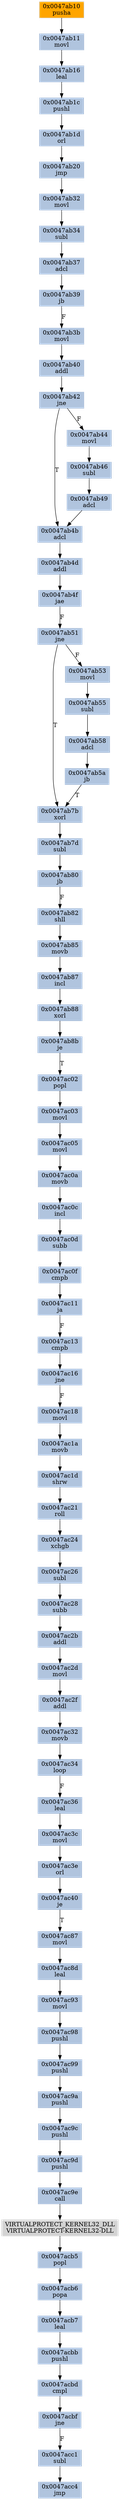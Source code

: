 strict digraph G {
	graph [bgcolor=transparent,
		name=G
	];
	node [color=lightsteelblue,
		fillcolor=lightsteelblue,
		shape=rectangle,
		style=filled
	];
	"0x0047ab88"	[label="0x0047ab88
xorl"];
	"0x0047ab8b"	[label="0x0047ab8b
je"];
	"0x0047ab88" -> "0x0047ab8b"	[color="#000000"];
	"0x0047ac9c"	[label="0x0047ac9c
pushl"];
	"0x0047ac9d"	[label="0x0047ac9d
pushl"];
	"0x0047ac9c" -> "0x0047ac9d"	[color="#000000"];
	"0x0047acbb"	[label="0x0047acbb
pushl"];
	"0x0047acbd"	[label="0x0047acbd
cmpl"];
	"0x0047acbb" -> "0x0047acbd"	[color="#000000"];
	"0x0047ab37"	[label="0x0047ab37
adcl"];
	"0x0047ab39"	[label="0x0047ab39
jb"];
	"0x0047ab37" -> "0x0047ab39"	[color="#000000"];
	"0x0047ac21"	[label="0x0047ac21
roll"];
	"0x0047ac24"	[label="0x0047ac24
xchgb"];
	"0x0047ac21" -> "0x0047ac24"	[color="#000000"];
	"0x0047ab4d"	[label="0x0047ab4d
addl"];
	"0x0047ab4f"	[label="0x0047ab4f
jae"];
	"0x0047ab4d" -> "0x0047ab4f"	[color="#000000"];
	"0x0047ab1d"	[label="0x0047ab1d
orl"];
	"0x0047ab20"	[label="0x0047ab20
jmp"];
	"0x0047ab1d" -> "0x0047ab20"	[color="#000000"];
	"0x0047ab49"	[label="0x0047ab49
adcl"];
	"0x0047ab4b"	[label="0x0047ab4b
adcl"];
	"0x0047ab49" -> "0x0047ab4b"	[color="#000000"];
	"0x0047ac32"	[label="0x0047ac32
movb"];
	"0x0047ac34"	[label="0x0047ac34
loop"];
	"0x0047ac32" -> "0x0047ac34"	[color="#000000"];
	"0x0047ab7d"	[label="0x0047ab7d
subl"];
	"0x0047ab80"	[label="0x0047ab80
jb"];
	"0x0047ab7d" -> "0x0047ab80"	[color="#000000"];
	"0x0047ab87"	[label="0x0047ab87
incl"];
	"0x0047ab87" -> "0x0047ab88"	[color="#000000"];
	"0x0047ac16"	[label="0x0047ac16
jne"];
	"0x0047ac18"	[label="0x0047ac18
movl"];
	"0x0047ac16" -> "0x0047ac18"	[color="#000000",
		label=F];
	"0x0047ac0c"	[label="0x0047ac0c
incl"];
	"0x0047ac0d"	[label="0x0047ac0d
subb"];
	"0x0047ac0c" -> "0x0047ac0d"	[color="#000000"];
	"0x0047ac02"	[label="0x0047ac02
popl"];
	"0x0047ab8b" -> "0x0047ac02"	[color="#000000",
		label=T];
	"0x0047ac3c"	[label="0x0047ac3c
movl"];
	"0x0047ac3e"	[label="0x0047ac3e
orl"];
	"0x0047ac3c" -> "0x0047ac3e"	[color="#000000"];
	"0x0047ab82"	[label="0x0047ab82
shll"];
	"0x0047ab85"	[label="0x0047ab85
movb"];
	"0x0047ab82" -> "0x0047ab85"	[color="#000000"];
	"0x0047ac0f"	[label="0x0047ac0f
cmpb"];
	"0x0047ac11"	[label="0x0047ac11
ja"];
	"0x0047ac0f" -> "0x0047ac11"	[color="#000000"];
	"0x0047ab32"	[label="0x0047ab32
movl"];
	"0x0047ab34"	[label="0x0047ab34
subl"];
	"0x0047ab32" -> "0x0047ab34"	[color="#000000"];
	"0x0047ac26"	[label="0x0047ac26
subl"];
	"0x0047ac28"	[label="0x0047ac28
subb"];
	"0x0047ac26" -> "0x0047ac28"	[color="#000000"];
	"0x0047ab58"	[label="0x0047ab58
adcl"];
	"0x0047ab5a"	[label="0x0047ab5a
jb"];
	"0x0047ab58" -> "0x0047ab5a"	[color="#000000"];
	"0x0047acc1"	[label="0x0047acc1
subl"];
	"0x0047acc4"	[label="0x0047acc4
jmp"];
	"0x0047acc1" -> "0x0047acc4"	[color="#000000"];
	"0x0047ab55"	[label="0x0047ab55
subl"];
	"0x0047ab55" -> "0x0047ab58"	[color="#000000"];
	"0x0047ab3b"	[label="0x0047ab3b
movl"];
	"0x0047ab40"	[label="0x0047ab40
addl"];
	"0x0047ab3b" -> "0x0047ab40"	[color="#000000"];
	"0x0047ab1c"	[label="0x0047ab1c
pushl"];
	"0x0047ab1c" -> "0x0047ab1d"	[color="#000000"];
	"0x0047ab80" -> "0x0047ab82"	[color="#000000",
		label=F];
	"0x0047ac2b"	[label="0x0047ac2b
addl"];
	"0x0047ac2d"	[label="0x0047ac2d
movl"];
	"0x0047ac2b" -> "0x0047ac2d"	[color="#000000"];
	"0x0047acb7"	[label="0x0047acb7
leal"];
	"0x0047acb7" -> "0x0047acbb"	[color="#000000"];
	"0x0047ac8d"	[label="0x0047ac8d
leal"];
	"0x0047ac93"	[label="0x0047ac93
movl"];
	"0x0047ac8d" -> "0x0047ac93"	[color="#000000"];
	"0x0047ac13"	[label="0x0047ac13
cmpb"];
	"0x0047ac11" -> "0x0047ac13"	[color="#000000",
		label=F];
	"0x0047ab46"	[label="0x0047ab46
subl"];
	"0x0047ab46" -> "0x0047ab49"	[color="#000000"];
	"0x0047ac2f"	[label="0x0047ac2f
addl"];
	"0x0047ac2d" -> "0x0047ac2f"	[color="#000000"];
	"0x0047ac99"	[label="0x0047ac99
pushl"];
	"0x0047ac9a"	[label="0x0047ac9a
pushl"];
	"0x0047ac99" -> "0x0047ac9a"	[color="#000000"];
	"0x0047ac36"	[label="0x0047ac36
leal"];
	"0x0047ac34" -> "0x0047ac36"	[color="#000000",
		label=F];
	"0x0047ac1a"	[label="0x0047ac1a
movb"];
	"0x0047ac18" -> "0x0047ac1a"	[color="#000000"];
	VIRTUALPROTECT_KERNEL32_DLL	[color=lightgrey,
		fillcolor=lightgrey,
		label="VIRTUALPROTECT_KERNEL32_DLL
VIRTUALPROTECT-KERNEL32-DLL"];
	"0x0047acb5"	[label="0x0047acb5
popl"];
	VIRTUALPROTECT_KERNEL32_DLL -> "0x0047acb5"	[color="#000000"];
	"0x0047ab42"	[label="0x0047ab42
jne"];
	"0x0047ab42" -> "0x0047ab4b"	[color="#000000",
		label=T];
	"0x0047ab44"	[label="0x0047ab44
movl"];
	"0x0047ab42" -> "0x0047ab44"	[color="#000000",
		label=F];
	"0x0047ac87"	[label="0x0047ac87
movl"];
	"0x0047ac87" -> "0x0047ac8d"	[color="#000000"];
	"0x0047ac40"	[label="0x0047ac40
je"];
	"0x0047ac40" -> "0x0047ac87"	[color="#000000",
		label=T];
	"0x0047ac36" -> "0x0047ac3c"	[color="#000000"];
	"0x0047ab7b"	[label="0x0047ab7b
xorl"];
	"0x0047ab5a" -> "0x0047ab7b"	[color="#000000",
		label=T];
	"0x0047ab11"	[label="0x0047ab11
movl"];
	"0x0047ab16"	[label="0x0047ab16
leal"];
	"0x0047ab11" -> "0x0047ab16"	[color="#000000"];
	"0x0047acb6"	[label="0x0047acb6
popa"];
	"0x0047acb6" -> "0x0047acb7"	[color="#000000"];
	"0x0047ac03"	[label="0x0047ac03
movl"];
	"0x0047ac02" -> "0x0047ac03"	[color="#000000"];
	"0x0047ac9a" -> "0x0047ac9c"	[color="#000000"];
	"0x0047acb5" -> "0x0047acb6"	[color="#000000"];
	"0x0047ac1d"	[label="0x0047ac1d
shrw"];
	"0x0047ac1a" -> "0x0047ac1d"	[color="#000000"];
	"0x0047acbf"	[label="0x0047acbf
jne"];
	"0x0047acbf" -> "0x0047acc1"	[color="#000000",
		label=F];
	"0x0047ab85" -> "0x0047ab87"	[color="#000000"];
	"0x0047ab40" -> "0x0047ab42"	[color="#000000"];
	"0x0047ab16" -> "0x0047ab1c"	[color="#000000"];
	"0x0047ac98"	[label="0x0047ac98
pushl"];
	"0x0047ac98" -> "0x0047ac99"	[color="#000000"];
	"0x0047ac9e"	[label="0x0047ac9e
call"];
	"0x0047ac9e" -> VIRTUALPROTECT_KERNEL32_DLL	[color="#000000"];
	"0x0047ac0d" -> "0x0047ac0f"	[color="#000000"];
	"0x0047ab7b" -> "0x0047ab7d"	[color="#000000"];
	"0x0047ac3e" -> "0x0047ac40"	[color="#000000"];
	"0x0047ab4b" -> "0x0047ab4d"	[color="#000000"];
	"0x0047ab34" -> "0x0047ab37"	[color="#000000"];
	"0x0047ab44" -> "0x0047ab46"	[color="#000000"];
	"0x0047ac93" -> "0x0047ac98"	[color="#000000"];
	"0x0047ac05"	[label="0x0047ac05
movl"];
	"0x0047ac03" -> "0x0047ac05"	[color="#000000"];
	"0x0047ab39" -> "0x0047ab3b"	[color="#000000",
		label=F];
	"0x0047ac9d" -> "0x0047ac9e"	[color="#000000"];
	"0x0047ab20" -> "0x0047ab32"	[color="#000000"];
	"0x0047ab10"	[color=lightgrey,
		fillcolor=orange,
		label="0x0047ab10
pusha"];
	"0x0047ab10" -> "0x0047ab11"	[color="#000000"];
	"0x0047acbd" -> "0x0047acbf"	[color="#000000"];
	"0x0047ac1d" -> "0x0047ac21"	[color="#000000"];
	"0x0047ac0a"	[label="0x0047ac0a
movb"];
	"0x0047ac0a" -> "0x0047ac0c"	[color="#000000"];
	"0x0047ac05" -> "0x0047ac0a"	[color="#000000"];
	"0x0047ab53"	[label="0x0047ab53
movl"];
	"0x0047ab53" -> "0x0047ab55"	[color="#000000"];
	"0x0047ab51"	[label="0x0047ab51
jne"];
	"0x0047ab51" -> "0x0047ab7b"	[color="#000000",
		label=T];
	"0x0047ab51" -> "0x0047ab53"	[color="#000000",
		label=F];
	"0x0047ab4f" -> "0x0047ab51"	[color="#000000",
		label=F];
	"0x0047ac24" -> "0x0047ac26"	[color="#000000"];
	"0x0047ac13" -> "0x0047ac16"	[color="#000000"];
	"0x0047ac28" -> "0x0047ac2b"	[color="#000000"];
	"0x0047ac2f" -> "0x0047ac32"	[color="#000000"];
}
